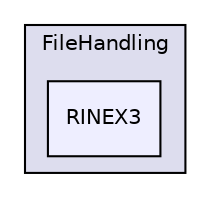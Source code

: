 digraph "RINEX3" {
  compound=true
  node [ fontsize="10", fontname="Helvetica"];
  edge [ labelfontsize="10", labelfontname="Helvetica"];
  subgraph clusterdir_2409f140ca6b329e1a129f8097428273 {
    graph [ bgcolor="#ddddee", pencolor="black", label="FileHandling" fontname="Helvetica", fontsize="10", URL="dir_2409f140ca6b329e1a129f8097428273.html"]
  dir_723449aaccbd7940caa3e4d0b59902b5 [shape=box, label="RINEX3", style="filled", fillcolor="#eeeeff", pencolor="black", URL="dir_723449aaccbd7940caa3e4d0b59902b5.html"];
  }
}
